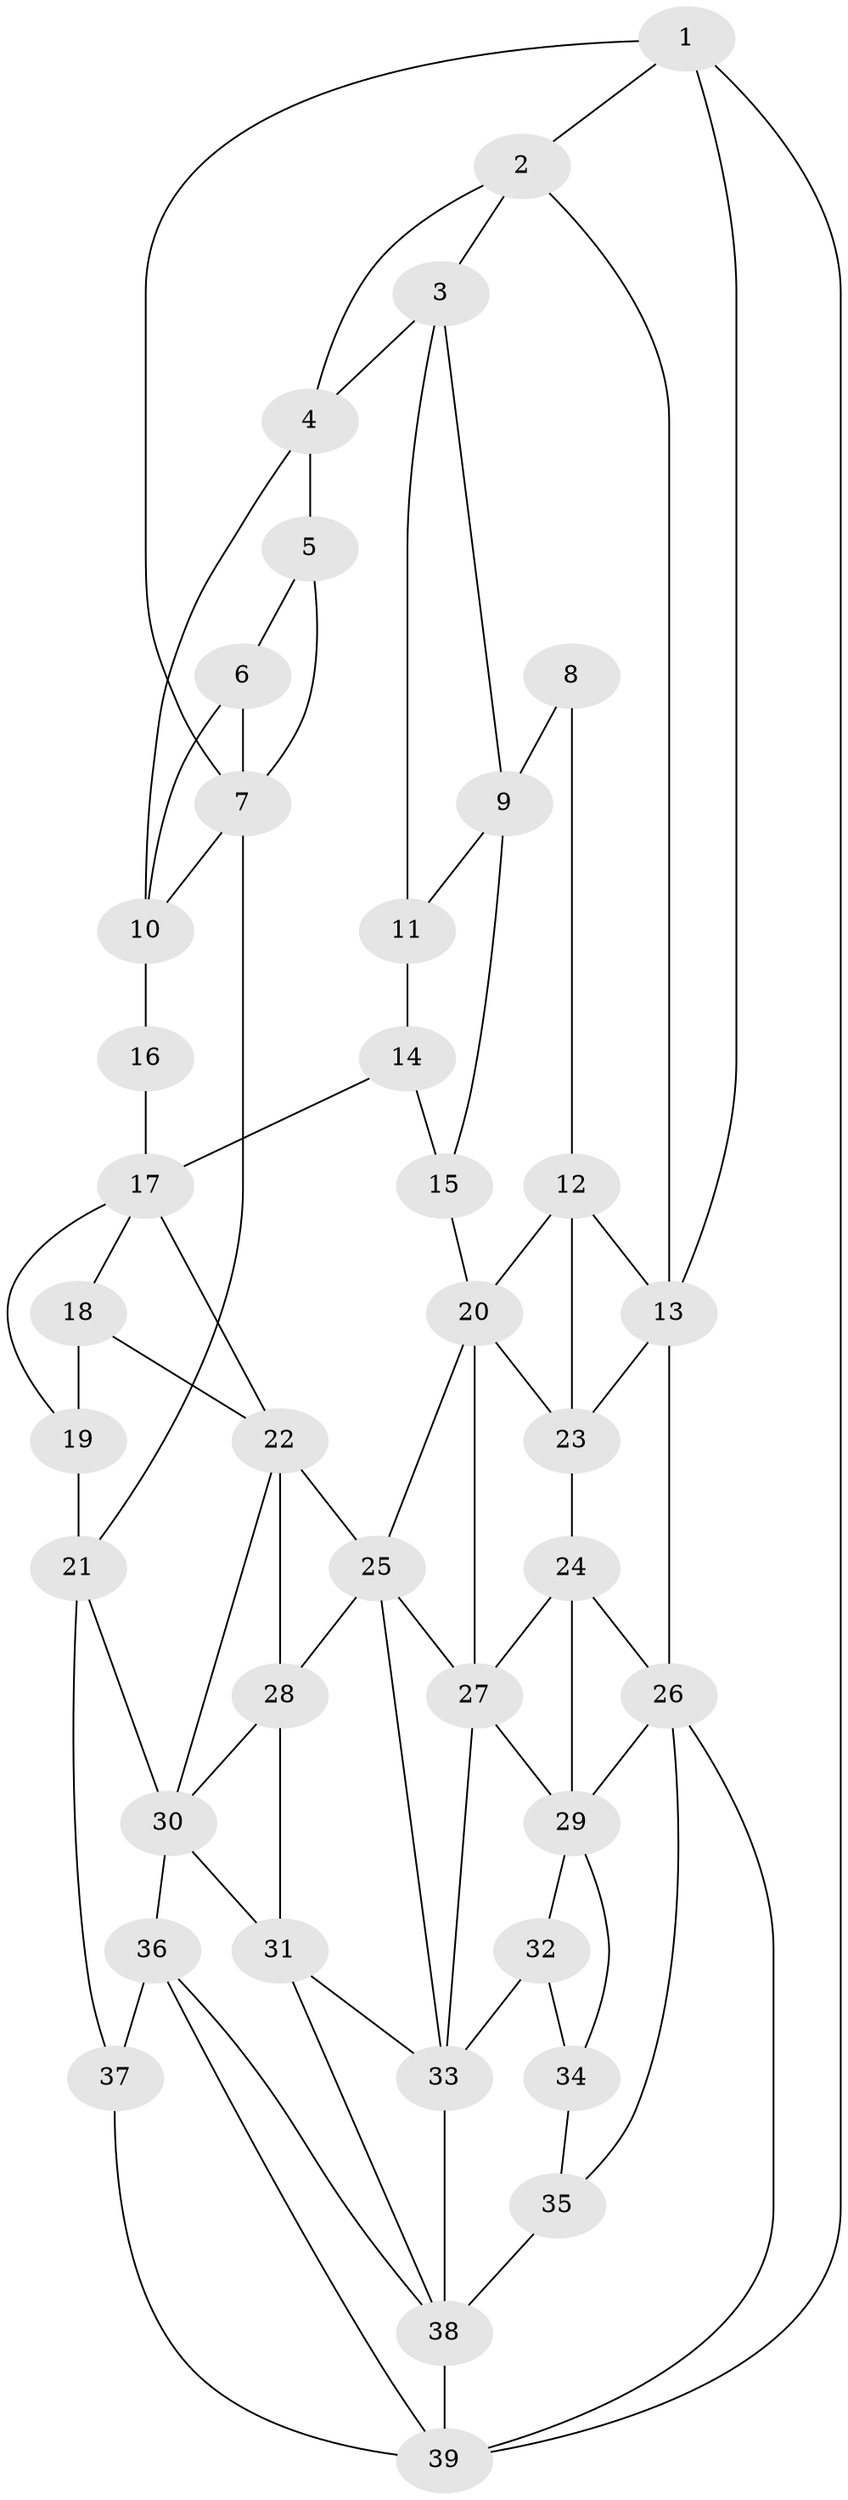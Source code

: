 // original degree distribution, {3: 0.0234375, 5: 0.5546875, 6: 0.2109375, 4: 0.2109375}
// Generated by graph-tools (version 1.1) at 2025/38/03/04/25 23:38:24]
// undirected, 39 vertices, 77 edges
graph export_dot {
  node [color=gray90,style=filled];
  1;
  2;
  3;
  4;
  5;
  6;
  7;
  8;
  9;
  10;
  11;
  12;
  13;
  14;
  15;
  16;
  17;
  18;
  19;
  20;
  21;
  22;
  23;
  24;
  25;
  26;
  27;
  28;
  29;
  30;
  31;
  32;
  33;
  34;
  35;
  36;
  37;
  38;
  39;
  1 -- 2 [weight=1.0];
  1 -- 7 [weight=1.0];
  1 -- 13 [weight=1.0];
  1 -- 39 [weight=1.0];
  2 -- 3 [weight=1.0];
  2 -- 4 [weight=1.0];
  2 -- 13 [weight=1.0];
  3 -- 4 [weight=1.0];
  3 -- 9 [weight=1.0];
  3 -- 11 [weight=1.0];
  4 -- 5 [weight=2.0];
  4 -- 10 [weight=1.0];
  5 -- 6 [weight=2.0];
  5 -- 7 [weight=1.0];
  6 -- 7 [weight=1.0];
  6 -- 10 [weight=1.0];
  7 -- 10 [weight=1.0];
  7 -- 21 [weight=1.0];
  8 -- 9 [weight=2.0];
  8 -- 12 [weight=1.0];
  9 -- 11 [weight=1.0];
  9 -- 15 [weight=1.0];
  10 -- 16 [weight=2.0];
  11 -- 14 [weight=2.0];
  12 -- 13 [weight=1.0];
  12 -- 20 [weight=1.0];
  12 -- 23 [weight=1.0];
  13 -- 23 [weight=2.0];
  13 -- 26 [weight=1.0];
  14 -- 15 [weight=2.0];
  14 -- 17 [weight=1.0];
  15 -- 20 [weight=2.0];
  16 -- 17 [weight=2.0];
  17 -- 18 [weight=1.0];
  17 -- 19 [weight=1.0];
  17 -- 22 [weight=1.0];
  18 -- 19 [weight=2.0];
  18 -- 22 [weight=1.0];
  19 -- 21 [weight=2.0];
  20 -- 23 [weight=1.0];
  20 -- 25 [weight=1.0];
  20 -- 27 [weight=1.0];
  21 -- 30 [weight=1.0];
  21 -- 37 [weight=1.0];
  22 -- 25 [weight=1.0];
  22 -- 28 [weight=1.0];
  22 -- 30 [weight=1.0];
  23 -- 24 [weight=2.0];
  24 -- 26 [weight=1.0];
  24 -- 27 [weight=2.0];
  24 -- 29 [weight=1.0];
  25 -- 27 [weight=1.0];
  25 -- 28 [weight=1.0];
  25 -- 33 [weight=1.0];
  26 -- 29 [weight=1.0];
  26 -- 35 [weight=1.0];
  26 -- 39 [weight=1.0];
  27 -- 29 [weight=1.0];
  27 -- 33 [weight=1.0];
  28 -- 30 [weight=1.0];
  28 -- 31 [weight=1.0];
  29 -- 32 [weight=1.0];
  29 -- 34 [weight=1.0];
  30 -- 31 [weight=1.0];
  30 -- 36 [weight=2.0];
  31 -- 33 [weight=1.0];
  31 -- 38 [weight=1.0];
  32 -- 33 [weight=2.0];
  32 -- 34 [weight=2.0];
  33 -- 38 [weight=1.0];
  34 -- 35 [weight=1.0];
  35 -- 38 [weight=2.0];
  36 -- 37 [weight=2.0];
  36 -- 38 [weight=1.0];
  36 -- 39 [weight=1.0];
  37 -- 39 [weight=1.0];
  38 -- 39 [weight=1.0];
}
